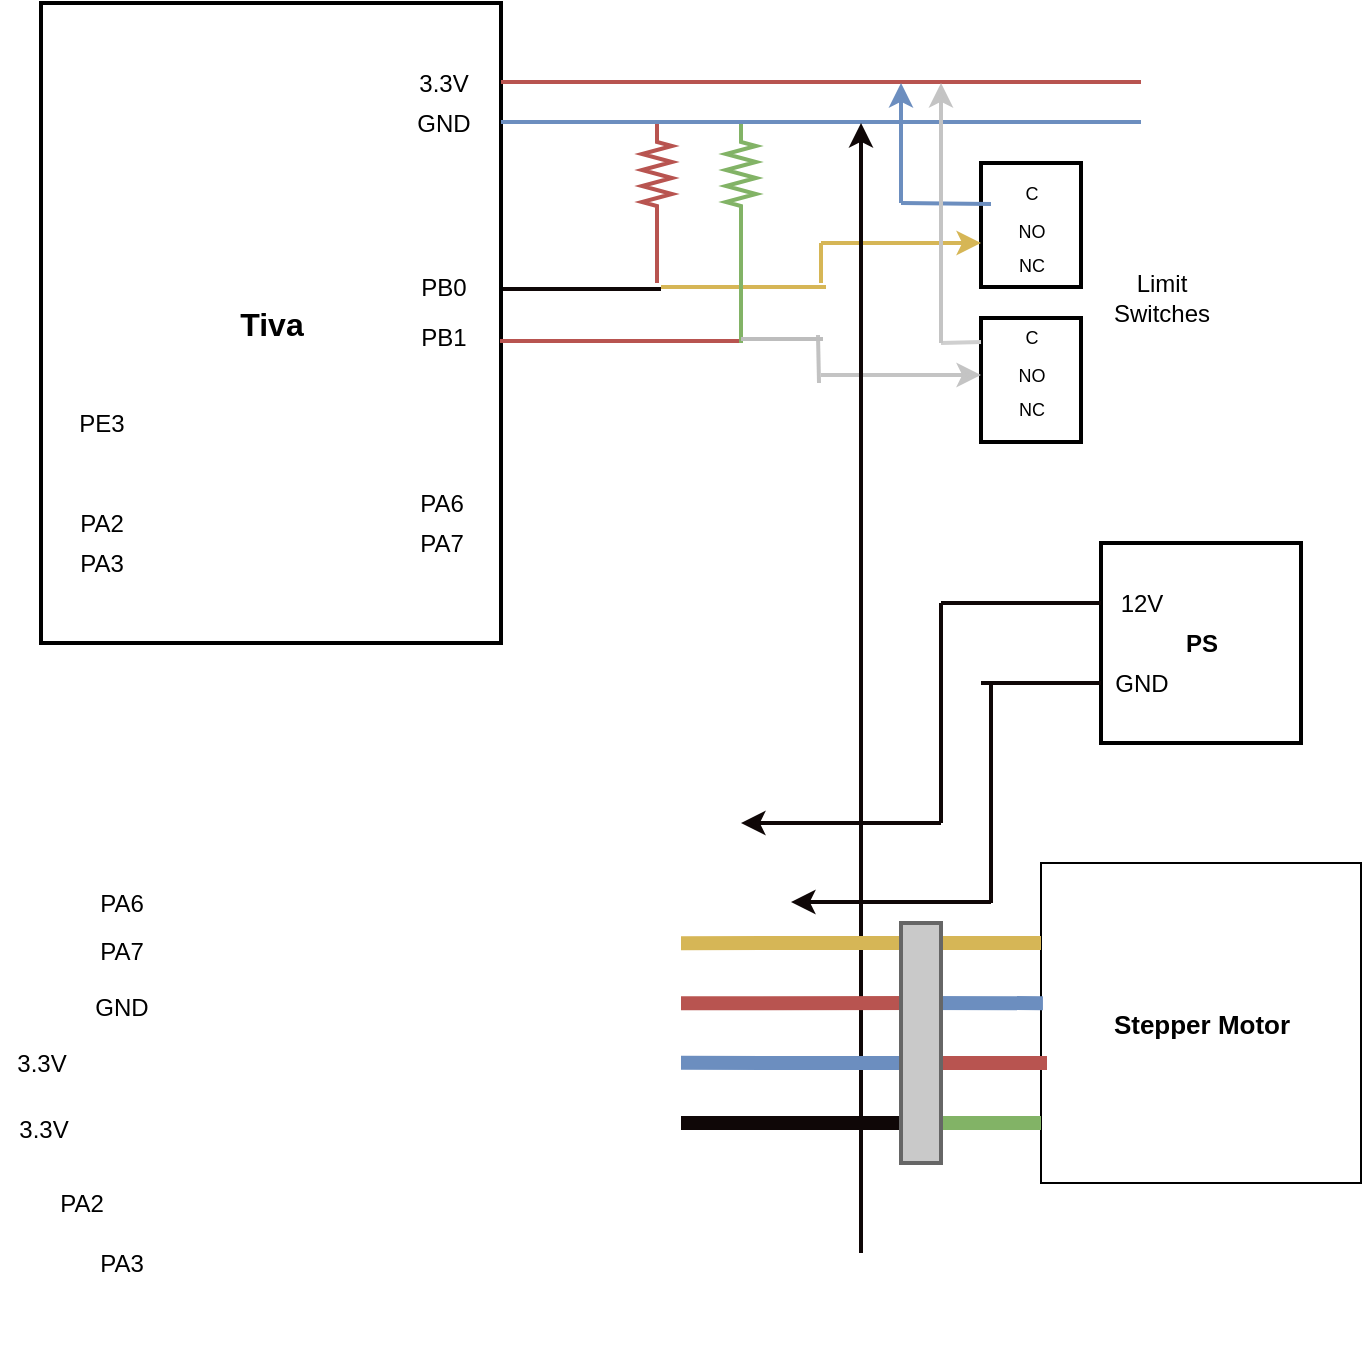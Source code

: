 <mxfile version="12.3.0" type="device" pages="1"><diagram id="Qqd5458BiU07KqzWIK92" name="Page-1"><mxGraphModel dx="1431" dy="906" grid="0" gridSize="10" guides="1" tooltips="1" connect="1" arrows="1" fold="1" page="1" pageScale="1" pageWidth="850" pageHeight="1100" math="0" shadow="0"><root><mxCell id="0"/><mxCell id="1" parent="0"/><mxCell id="OvprZAfqdGX7CYmOQ6QZ-45" value="Tiva" style="rounded=0;whiteSpace=wrap;html=1;strokeWidth=2;fontSize=16;fontStyle=1" vertex="1" parent="1"><mxGeometry x="104.5" y="212.5" width="230" height="320" as="geometry"/></mxCell><mxCell id="OvprZAfqdGX7CYmOQ6QZ-20" value="" style="shape=image;imageAspect=0;aspect=fixed;verticalLabelPosition=bottom;verticalAlign=top;image=https://grobotronics.com/images/detailed/13/DRV8825-pinout.jpg;imageBackground=none;" vertex="1" parent="1"><mxGeometry x="104.5" y="572.5" width="401" height="320" as="geometry"/></mxCell><mxCell id="OvprZAfqdGX7CYmOQ6QZ-2" value="GND" style="text;html=1;strokeColor=none;fillColor=none;align=center;verticalAlign=middle;whiteSpace=wrap;rounded=0;" vertex="1" parent="1"><mxGeometry x="285.5" y="262.5" width="40" height="20" as="geometry"/></mxCell><mxCell id="OvprZAfqdGX7CYmOQ6QZ-4" value="PB0" style="text;html=1;strokeColor=none;fillColor=none;align=center;verticalAlign=middle;whiteSpace=wrap;rounded=0;" vertex="1" parent="1"><mxGeometry x="285.5" y="345" width="40" height="20" as="geometry"/></mxCell><mxCell id="OvprZAfqdGX7CYmOQ6QZ-5" value="PB1" style="text;html=1;strokeColor=none;fillColor=none;align=center;verticalAlign=middle;whiteSpace=wrap;rounded=0;" vertex="1" parent="1"><mxGeometry x="286" y="370" width="40" height="20" as="geometry"/></mxCell><mxCell id="OvprZAfqdGX7CYmOQ6QZ-6" value="PA6" style="text;html=1;strokeColor=none;fillColor=none;align=center;verticalAlign=middle;whiteSpace=wrap;rounded=0;" vertex="1" parent="1"><mxGeometry x="284.5" y="452.5" width="40" height="20" as="geometry"/></mxCell><mxCell id="OvprZAfqdGX7CYmOQ6QZ-7" value="PA7" style="text;html=1;strokeColor=none;fillColor=none;align=center;verticalAlign=middle;whiteSpace=wrap;rounded=0;" vertex="1" parent="1"><mxGeometry x="284.5" y="472.5" width="40" height="20" as="geometry"/></mxCell><mxCell id="OvprZAfqdGX7CYmOQ6QZ-8" value="PA2&lt;span style=&quot;color: rgba(0 , 0 , 0 , 0) ; font-family: monospace ; font-size: 0px ; white-space: nowrap&quot;&gt;%3CmxGraphModel%3E%3Croot%3E%3CmxCell%20id%3D%220%22%2F%3E%3CmxCell%20id%3D%221%22%20parent%3D%220%22%2F%3E%3CmxCell%20id%3D%222%22%20value%3D%22PB1%22%20style%3D%22text%3Bhtml%3D1%3BstrokeColor%3Dnone%3BfillColor%3Dnone%3Balign%3Dcenter%3BverticalAlign%3Dmiddle%3BwhiteSpace%3Dwrap%3Brounded%3D0%3B%22%20vertex%3D%221%22%20parent%3D%221%22%3E%3CmxGeometry%20x%3D%22300%22%20y%3D%22260%22%20width%3D%2240%22%20height%3D%2220%22%20as%3D%22geometry%22%2F%3E%3C%2FmxCell%3E%3C%2Froot%3E%3C%2FmxGraphModel%3E&lt;/span&gt;" style="text;html=1;strokeColor=none;fillColor=none;align=center;verticalAlign=middle;whiteSpace=wrap;rounded=0;" vertex="1" parent="1"><mxGeometry x="114.5" y="462.5" width="40" height="20" as="geometry"/></mxCell><mxCell id="OvprZAfqdGX7CYmOQ6QZ-9" value="PA3" style="text;html=1;strokeColor=none;fillColor=none;align=center;verticalAlign=middle;whiteSpace=wrap;rounded=0;" vertex="1" parent="1"><mxGeometry x="114.5" y="482.5" width="40" height="20" as="geometry"/></mxCell><mxCell id="OvprZAfqdGX7CYmOQ6QZ-10" value="PE3" style="text;html=1;strokeColor=none;fillColor=none;align=center;verticalAlign=middle;whiteSpace=wrap;rounded=0;" vertex="1" parent="1"><mxGeometry x="114.5" y="412.5" width="40" height="20" as="geometry"/></mxCell><mxCell id="OvprZAfqdGX7CYmOQ6QZ-22" value="PA6" style="text;html=1;strokeColor=none;fillColor=none;align=center;verticalAlign=middle;whiteSpace=wrap;rounded=0;" vertex="1" parent="1"><mxGeometry x="124.5" y="652.5" width="40" height="20" as="geometry"/></mxCell><mxCell id="OvprZAfqdGX7CYmOQ6QZ-23" value="PA7" style="text;html=1;strokeColor=none;fillColor=none;align=center;verticalAlign=middle;whiteSpace=wrap;rounded=0;" vertex="1" parent="1"><mxGeometry x="124.5" y="676.5" width="40" height="20" as="geometry"/></mxCell><mxCell id="OvprZAfqdGX7CYmOQ6QZ-24" value="PA3" style="text;html=1;strokeColor=none;fillColor=none;align=center;verticalAlign=middle;whiteSpace=wrap;rounded=0;" vertex="1" parent="1"><mxGeometry x="124.5" y="832.5" width="40" height="20" as="geometry"/></mxCell><mxCell id="OvprZAfqdGX7CYmOQ6QZ-26" value="PA2&lt;span style=&quot;color: rgba(0 , 0 , 0 , 0) ; font-family: monospace ; font-size: 0px ; white-space: nowrap&quot;&gt;%3CmxGraphModel%3E%3Croot%3E%3CmxCell%20id%3D%220%22%2F%3E%3CmxCell%20id%3D%221%22%20parent%3D%220%22%2F%3E%3CmxCell%20id%3D%222%22%20value%3D%22PB1%22%20style%3D%22text%3Bhtml%3D1%3BstrokeColor%3Dnone%3BfillColor%3Dnone%3Balign%3Dcenter%3BverticalAlign%3Dmiddle%3BwhiteSpace%3Dwrap%3Brounded%3D0%3B%22%20vertex%3D%221%22%20parent%3D%221%22%3E%3CmxGeometry%20x%3D%22300%22%20y%3D%22260%22%20width%3D%2240%22%20height%3D%2220%22%20as%3D%22geometry%22%2F%3E%3C%2FmxCell%3E%3C%2Froot%3E%3C%2FmxGraphModel%3E&lt;/span&gt;" style="text;html=1;strokeColor=none;fillColor=none;align=center;verticalAlign=middle;whiteSpace=wrap;rounded=0;" vertex="1" parent="1"><mxGeometry x="104.5" y="802.5" width="40" height="20" as="geometry"/></mxCell><mxCell id="OvprZAfqdGX7CYmOQ6QZ-27" value="3.3V" style="text;html=1;strokeColor=none;fillColor=none;align=center;verticalAlign=middle;whiteSpace=wrap;rounded=0;" vertex="1" parent="1"><mxGeometry x="285.5" y="242.5" width="40" height="20" as="geometry"/></mxCell><mxCell id="OvprZAfqdGX7CYmOQ6QZ-3" value="3.3V" style="text;html=1;strokeColor=none;fillColor=none;align=center;verticalAlign=middle;whiteSpace=wrap;rounded=0;" vertex="1" parent="1"><mxGeometry x="84.5" y="732.5" width="40" height="20" as="geometry"/></mxCell><mxCell id="OvprZAfqdGX7CYmOQ6QZ-28" value="3.3V" style="text;html=1;strokeColor=none;fillColor=none;align=center;verticalAlign=middle;whiteSpace=wrap;rounded=0;" vertex="1" parent="1"><mxGeometry x="85.5" y="765.5" width="40" height="20" as="geometry"/></mxCell><mxCell id="OvprZAfqdGX7CYmOQ6QZ-29" value="GND" style="text;html=1;strokeColor=none;fillColor=none;align=center;verticalAlign=middle;whiteSpace=wrap;rounded=0;" vertex="1" parent="1"><mxGeometry x="124.5" y="704.5" width="40" height="20" as="geometry"/></mxCell><mxCell id="OvprZAfqdGX7CYmOQ6QZ-32" value="Stepper Motor" style="whiteSpace=wrap;html=1;aspect=fixed;fontStyle=1;fontSize=13;" vertex="1" parent="1"><mxGeometry x="604.5" y="642.5" width="160" height="160" as="geometry"/></mxCell><mxCell id="OvprZAfqdGX7CYmOQ6QZ-33" value="" style="endArrow=none;html=1;fillColor=#f8cecc;strokeColor=#b85450;strokeWidth=7;" edge="1" parent="1"><mxGeometry width="50" height="50" relative="1" as="geometry"><mxPoint x="544.5" y="742.5" as="sourcePoint"/><mxPoint x="607.5" y="742.5" as="targetPoint"/></mxGeometry></mxCell><mxCell id="OvprZAfqdGX7CYmOQ6QZ-34" value="" style="endArrow=none;html=1;fillColor=#fff2cc;strokeColor=#d6b656;entryX=0;entryY=0.25;entryDx=0;entryDy=0;strokeWidth=7;" edge="1" parent="1" target="OvprZAfqdGX7CYmOQ6QZ-32"><mxGeometry width="50" height="50" relative="1" as="geometry"><mxPoint x="544.5" y="682.5" as="sourcePoint"/><mxPoint x="614.5" y="772.5" as="targetPoint"/></mxGeometry></mxCell><mxCell id="OvprZAfqdGX7CYmOQ6QZ-35" value="" style="endArrow=none;html=1;fillColor=#d5e8d4;strokeColor=#82b366;strokeWidth=7;" edge="1" parent="1"><mxGeometry width="50" height="50" relative="1" as="geometry"><mxPoint x="544.5" y="772.5" as="sourcePoint"/><mxPoint x="604.5" y="772.5" as="targetPoint"/></mxGeometry></mxCell><mxCell id="OvprZAfqdGX7CYmOQ6QZ-36" value="" style="endArrow=none;html=1;fillColor=#dae8fc;strokeColor=#6c8ebf;strokeWidth=7;exitX=0.006;exitY=0.438;exitDx=0;exitDy=0;exitPerimeter=0;" edge="1" parent="1" source="OvprZAfqdGX7CYmOQ6QZ-32"><mxGeometry width="50" height="50" relative="1" as="geometry"><mxPoint x="604.5" y="792.5" as="sourcePoint"/><mxPoint x="544.5" y="712.5" as="targetPoint"/></mxGeometry></mxCell><mxCell id="OvprZAfqdGX7CYmOQ6QZ-38" value="" style="endArrow=none;html=1;strokeWidth=2;fillColor=#f8cecc;strokeColor=#0F0707;" edge="1" parent="1"><mxGeometry width="50" height="50" relative="1" as="geometry"><mxPoint x="335.5" y="355.5" as="sourcePoint"/><mxPoint x="414.5" y="355.5" as="targetPoint"/></mxGeometry></mxCell><mxCell id="OvprZAfqdGX7CYmOQ6QZ-40" value="" style="pointerEvents=1;verticalLabelPosition=bottom;shadow=0;dashed=0;align=center;html=1;verticalAlign=top;shape=mxgraph.electrical.resistors.resistor_2;strokeWidth=2;rotation=-90;fillColor=#f8cecc;strokeColor=#b85450;" vertex="1" parent="1"><mxGeometry x="387.5" y="290.5" width="50" height="15" as="geometry"/></mxCell><mxCell id="OvprZAfqdGX7CYmOQ6QZ-43" value="" style="endArrow=none;html=1;strokeWidth=2;fillColor=#dae8fc;strokeColor=#6c8ebf;" edge="1" parent="1"><mxGeometry width="50" height="50" relative="1" as="geometry"><mxPoint x="334.5" y="272" as="sourcePoint"/><mxPoint x="654.5" y="272" as="targetPoint"/></mxGeometry></mxCell><mxCell id="OvprZAfqdGX7CYmOQ6QZ-47" value="" style="endArrow=none;html=1;strokeWidth=2;entryX=0;entryY=0.5;entryDx=0;entryDy=0;entryPerimeter=0;fillColor=#f8cecc;strokeColor=#b85450;" edge="1" parent="1" target="OvprZAfqdGX7CYmOQ6QZ-40"><mxGeometry width="50" height="50" relative="1" as="geometry"><mxPoint x="412.5" y="352.5" as="sourcePoint"/><mxPoint x="434.5" y="365.5" as="targetPoint"/></mxGeometry></mxCell><mxCell id="OvprZAfqdGX7CYmOQ6QZ-48" value="" style="rounded=0;whiteSpace=wrap;html=1;strokeWidth=2;" vertex="1" parent="1"><mxGeometry x="574.5" y="292.5" width="50" height="62" as="geometry"/></mxCell><mxCell id="OvprZAfqdGX7CYmOQ6QZ-50" value="" style="endArrow=none;html=1;strokeWidth=2;fillColor=#fff2cc;strokeColor=#d6b656;" edge="1" parent="1"><mxGeometry width="50" height="50" relative="1" as="geometry"><mxPoint x="494.5" y="352.5" as="sourcePoint"/><mxPoint x="494.5" y="332.5" as="targetPoint"/></mxGeometry></mxCell><mxCell id="OvprZAfqdGX7CYmOQ6QZ-52" value="" style="rounded=0;whiteSpace=wrap;html=1;strokeWidth=2;" vertex="1" parent="1"><mxGeometry x="574.5" y="370" width="50" height="62" as="geometry"/></mxCell><mxCell id="OvprZAfqdGX7CYmOQ6QZ-53" value="NO" style="text;html=1;strokeColor=none;fillColor=none;align=center;verticalAlign=middle;whiteSpace=wrap;rounded=0;fontSize=9;" vertex="1" parent="1"><mxGeometry x="579.5" y="317" width="40" height="20" as="geometry"/></mxCell><mxCell id="OvprZAfqdGX7CYmOQ6QZ-54" value="" style="endArrow=none;html=1;strokeWidth=2;fillColor=#fff2cc;strokeColor=#d6b656;entryX=-0.02;entryY=0.629;entryDx=0;entryDy=0;entryPerimeter=0;" edge="1" parent="1"><mxGeometry width="50" height="50" relative="1" as="geometry"><mxPoint x="414.5" y="354.5" as="sourcePoint"/><mxPoint x="497" y="354.498" as="targetPoint"/></mxGeometry></mxCell><mxCell id="OvprZAfqdGX7CYmOQ6QZ-55" value="C" style="text;html=1;strokeColor=none;fillColor=none;align=center;verticalAlign=middle;whiteSpace=wrap;rounded=0;fontSize=9;" vertex="1" parent="1"><mxGeometry x="579.5" y="298" width="40" height="20" as="geometry"/></mxCell><mxCell id="OvprZAfqdGX7CYmOQ6QZ-60" value="" style="endArrow=none;html=1;strokeWidth=2;fillColor=#f8cecc;strokeColor=#b85450;" edge="1" parent="1"><mxGeometry width="50" height="50" relative="1" as="geometry"><mxPoint x="334" y="381.5" as="sourcePoint"/><mxPoint x="454.5" y="381.5" as="targetPoint"/></mxGeometry></mxCell><mxCell id="OvprZAfqdGX7CYmOQ6QZ-61" value="" style="pointerEvents=1;verticalLabelPosition=bottom;shadow=0;dashed=0;align=center;html=1;verticalAlign=top;shape=mxgraph.electrical.resistors.resistor_2;strokeWidth=2;rotation=-90;fillColor=#d5e8d4;strokeColor=#82b366;" vertex="1" parent="1"><mxGeometry x="429.5" y="290.5" width="50" height="15" as="geometry"/></mxCell><mxCell id="OvprZAfqdGX7CYmOQ6QZ-62" value="" style="endArrow=none;html=1;strokeWidth=2;entryX=0;entryY=0.5;entryDx=0;entryDy=0;entryPerimeter=0;fillColor=#d5e8d4;strokeColor=#82b366;" edge="1" parent="1" target="OvprZAfqdGX7CYmOQ6QZ-61"><mxGeometry width="50" height="50" relative="1" as="geometry"><mxPoint x="454.5" y="382.5" as="sourcePoint"/><mxPoint x="484.5" y="517.5" as="targetPoint"/></mxGeometry></mxCell><mxCell id="OvprZAfqdGX7CYmOQ6QZ-63" value="" style="endArrow=none;html=1;strokeWidth=2;fillColor=#f5f5f5;strokeColor=#C2C2C2;" edge="1" parent="1"><mxGeometry width="50" height="50" relative="1" as="geometry"><mxPoint x="493" y="378.5" as="sourcePoint"/><mxPoint x="493.5" y="402.5" as="targetPoint"/></mxGeometry></mxCell><mxCell id="OvprZAfqdGX7CYmOQ6QZ-65" value="" style="endArrow=none;html=1;strokeWidth=2;entryX=-0.02;entryY=0.629;entryDx=0;entryDy=0;entryPerimeter=0;fillColor=#f5f5f5;strokeColor=#BDBDBD;" edge="1" parent="1"><mxGeometry width="50" height="50" relative="1" as="geometry"><mxPoint x="454.5" y="380.5" as="sourcePoint"/><mxPoint x="495.5" y="380.498" as="targetPoint"/></mxGeometry></mxCell><mxCell id="OvprZAfqdGX7CYmOQ6QZ-66" value="" style="endArrow=none;html=1;strokeWidth=2;fillColor=#f8cecc;strokeColor=#b85450;" edge="1" parent="1"><mxGeometry width="50" height="50" relative="1" as="geometry"><mxPoint x="334.5" y="252" as="sourcePoint"/><mxPoint x="654.5" y="252" as="targetPoint"/></mxGeometry></mxCell><mxCell id="OvprZAfqdGX7CYmOQ6QZ-67" value="NC" style="text;html=1;strokeColor=none;fillColor=none;align=center;verticalAlign=middle;whiteSpace=wrap;rounded=0;fontSize=9;" vertex="1" parent="1"><mxGeometry x="579.5" y="334" width="40" height="20" as="geometry"/></mxCell><mxCell id="OvprZAfqdGX7CYmOQ6QZ-73" value="NO" style="text;html=1;strokeColor=none;fillColor=none;align=center;verticalAlign=middle;whiteSpace=wrap;rounded=0;fontSize=9;" vertex="1" parent="1"><mxGeometry x="579.5" y="389" width="40" height="20" as="geometry"/></mxCell><mxCell id="OvprZAfqdGX7CYmOQ6QZ-75" value="NC" style="text;html=1;strokeColor=none;fillColor=none;align=center;verticalAlign=middle;whiteSpace=wrap;rounded=0;fontSize=9;" vertex="1" parent="1"><mxGeometry x="579.5" y="406" width="40" height="20" as="geometry"/></mxCell><mxCell id="OvprZAfqdGX7CYmOQ6QZ-74" value="C" style="text;html=1;strokeColor=none;fillColor=none;align=center;verticalAlign=middle;whiteSpace=wrap;rounded=0;fontSize=9;" vertex="1" parent="1"><mxGeometry x="579.5" y="370" width="40" height="20" as="geometry"/></mxCell><mxCell id="OvprZAfqdGX7CYmOQ6QZ-77" value="" style="endArrow=none;html=1;strokeColor=#6c8ebf;strokeWidth=2;fontSize=9;fillColor=#dae8fc;entryX=0;entryY=0.75;entryDx=0;entryDy=0;" edge="1" parent="1" target="OvprZAfqdGX7CYmOQ6QZ-55"><mxGeometry width="50" height="50" relative="1" as="geometry"><mxPoint x="534.5" y="312.5" as="sourcePoint"/><mxPoint x="544.5" y="262.5" as="targetPoint"/></mxGeometry></mxCell><mxCell id="OvprZAfqdGX7CYmOQ6QZ-78" value="" style="endArrow=none;html=1;strokeWidth=2;fillColor=#f5f5f5;strokeColor=#CFCFCF;entryX=0;entryY=0.5;entryDx=0;entryDy=0;" edge="1" parent="1"><mxGeometry width="50" height="50" relative="1" as="geometry"><mxPoint x="554.5" y="382.5" as="sourcePoint"/><mxPoint x="574.5" y="382" as="targetPoint"/></mxGeometry></mxCell><mxCell id="OvprZAfqdGX7CYmOQ6QZ-80" value="" style="endArrow=classic;html=1;strokeColor=#d6b656;strokeWidth=2;fontSize=9;fillColor=#fff2cc;" edge="1" parent="1"><mxGeometry width="50" height="50" relative="1" as="geometry"><mxPoint x="494.5" y="332.5" as="sourcePoint"/><mxPoint x="574.5" y="332.5" as="targetPoint"/></mxGeometry></mxCell><mxCell id="OvprZAfqdGX7CYmOQ6QZ-82" value="" style="endArrow=classic;html=1;strokeColor=#C4C4C4;strokeWidth=2;fontSize=9;fillColor=#f5f5f5;" edge="1" parent="1"><mxGeometry width="50" height="50" relative="1" as="geometry"><mxPoint x="494.5" y="398.5" as="sourcePoint"/><mxPoint x="574.5" y="398.5" as="targetPoint"/></mxGeometry></mxCell><mxCell id="OvprZAfqdGX7CYmOQ6QZ-83" value="" style="endArrow=classic;html=1;strokeColor=#6c8ebf;strokeWidth=2;fontSize=9;fillColor=#dae8fc;" edge="1" parent="1"><mxGeometry width="50" height="50" relative="1" as="geometry"><mxPoint x="534.5" y="312.5" as="sourcePoint"/><mxPoint x="534.5" y="252.5" as="targetPoint"/></mxGeometry></mxCell><mxCell id="OvprZAfqdGX7CYmOQ6QZ-86" value="" style="endArrow=classic;html=1;strokeColor=#C4C4C4;strokeWidth=2;fontSize=9;fillColor=#dae8fc;" edge="1" parent="1"><mxGeometry width="50" height="50" relative="1" as="geometry"><mxPoint x="554.5" y="382.5" as="sourcePoint"/><mxPoint x="554.5" y="252.5" as="targetPoint"/></mxGeometry></mxCell><mxCell id="OvprZAfqdGX7CYmOQ6QZ-87" value="Limit Switches" style="text;html=1;strokeColor=none;fillColor=none;align=center;verticalAlign=middle;whiteSpace=wrap;rounded=0;fontSize=12;" vertex="1" parent="1"><mxGeometry x="644.5" y="350" width="40" height="20" as="geometry"/></mxCell><mxCell id="OvprZAfqdGX7CYmOQ6QZ-89" value="" style="endArrow=classic;html=1;strokeColor=#0F0707;strokeWidth=2;fontSize=16;" edge="1" parent="1"><mxGeometry width="50" height="50" relative="1" as="geometry"><mxPoint x="514.5" y="837.5" as="sourcePoint"/><mxPoint x="514.5" y="272.5" as="targetPoint"/></mxGeometry></mxCell><mxCell id="OvprZAfqdGX7CYmOQ6QZ-90" value="PS" style="whiteSpace=wrap;html=1;aspect=fixed;strokeWidth=2;fontSize=12;fontStyle=1" vertex="1" parent="1"><mxGeometry x="634.5" y="482.5" width="100" height="100" as="geometry"/></mxCell><mxCell id="OvprZAfqdGX7CYmOQ6QZ-97" value="GND" style="text;html=1;strokeColor=none;fillColor=none;align=center;verticalAlign=middle;whiteSpace=wrap;rounded=0;" vertex="1" parent="1"><mxGeometry x="634.5" y="542.5" width="40" height="20" as="geometry"/></mxCell><mxCell id="OvprZAfqdGX7CYmOQ6QZ-98" value="12V" style="text;html=1;strokeColor=none;fillColor=none;align=center;verticalAlign=middle;whiteSpace=wrap;rounded=0;" vertex="1" parent="1"><mxGeometry x="634.5" y="502.5" width="40" height="20" as="geometry"/></mxCell><mxCell id="OvprZAfqdGX7CYmOQ6QZ-99" value="" style="endArrow=classic;html=1;strokeColor=#0F0707;strokeWidth=2;fontSize=13;" edge="1" parent="1"><mxGeometry width="50" height="50" relative="1" as="geometry"><mxPoint x="554.5" y="622.5" as="sourcePoint"/><mxPoint x="454.5" y="622.5" as="targetPoint"/></mxGeometry></mxCell><mxCell id="OvprZAfqdGX7CYmOQ6QZ-100" value="" style="endArrow=none;html=1;strokeColor=#0F0707;strokeWidth=2;fontSize=13;" edge="1" parent="1"><mxGeometry width="50" height="50" relative="1" as="geometry"><mxPoint x="554.5" y="622.5" as="sourcePoint"/><mxPoint x="554.5" y="512.5" as="targetPoint"/></mxGeometry></mxCell><mxCell id="OvprZAfqdGX7CYmOQ6QZ-101" value="" style="endArrow=none;html=1;strokeColor=#0F0707;strokeWidth=2;fontSize=13;exitX=0;exitY=0.5;exitDx=0;exitDy=0;" edge="1" parent="1" source="OvprZAfqdGX7CYmOQ6QZ-98"><mxGeometry width="50" height="50" relative="1" as="geometry"><mxPoint x="564.5" y="632.5" as="sourcePoint"/><mxPoint x="554.5" y="512.5" as="targetPoint"/></mxGeometry></mxCell><mxCell id="OvprZAfqdGX7CYmOQ6QZ-102" value="" style="endArrow=classic;html=1;strokeColor=#0F0707;strokeWidth=2;fontSize=13;" edge="1" parent="1"><mxGeometry width="50" height="50" relative="1" as="geometry"><mxPoint x="579.5" y="662" as="sourcePoint"/><mxPoint x="479.5" y="662" as="targetPoint"/></mxGeometry></mxCell><mxCell id="OvprZAfqdGX7CYmOQ6QZ-103" value="" style="endArrow=none;html=1;strokeColor=#0F0707;strokeWidth=2;fontSize=13;" edge="1" parent="1"><mxGeometry width="50" height="50" relative="1" as="geometry"><mxPoint x="579.5" y="662.5" as="sourcePoint"/><mxPoint x="579.5" y="552.5" as="targetPoint"/></mxGeometry></mxCell><mxCell id="OvprZAfqdGX7CYmOQ6QZ-104" value="" style="endArrow=none;html=1;strokeColor=#0F0707;strokeWidth=2;fontSize=13;exitX=0;exitY=0.5;exitDx=0;exitDy=0;" edge="1" parent="1" source="OvprZAfqdGX7CYmOQ6QZ-97"><mxGeometry width="50" height="50" relative="1" as="geometry"><mxPoint x="644.5" y="522.5" as="sourcePoint"/><mxPoint x="574.5" y="552.5" as="targetPoint"/></mxGeometry></mxCell><mxCell id="OvprZAfqdGX7CYmOQ6QZ-105" value="" style="endArrow=none;html=1;fillColor=#fff2cc;strokeColor=#0F0707;strokeWidth=7;exitX=0.798;exitY=0.625;exitDx=0;exitDy=0;exitPerimeter=0;" edge="1" parent="1" source="OvprZAfqdGX7CYmOQ6QZ-20"><mxGeometry width="50" height="50" relative="1" as="geometry"><mxPoint x="542.998" y="893.06" as="sourcePoint"/><mxPoint x="542.5" y="772.5" as="targetPoint"/></mxGeometry></mxCell><mxCell id="OvprZAfqdGX7CYmOQ6QZ-106" value="" style="endArrow=none;html=1;fillColor=#fff2cc;strokeColor=#d6b656;strokeWidth=7;exitX=0.798;exitY=0.344;exitDx=0;exitDy=0;exitPerimeter=0;" edge="1" parent="1" source="OvprZAfqdGX7CYmOQ6QZ-20"><mxGeometry width="50" height="50" relative="1" as="geometry"><mxPoint x="543" y="832.5" as="sourcePoint"/><mxPoint x="543.5" y="682.5" as="targetPoint"/></mxGeometry></mxCell><mxCell id="OvprZAfqdGX7CYmOQ6QZ-107" value="" style="endArrow=none;html=1;fillColor=#dae8fc;strokeColor=#6c8ebf;strokeWidth=7;exitX=0.798;exitY=0.531;exitDx=0;exitDy=0;exitPerimeter=0;" edge="1" parent="1" source="OvprZAfqdGX7CYmOQ6QZ-20"><mxGeometry width="50" height="50" relative="1" as="geometry"><mxPoint x="542.998" y="922.5" as="sourcePoint"/><mxPoint x="544.5" y="742.5" as="targetPoint"/></mxGeometry></mxCell><mxCell id="OvprZAfqdGX7CYmOQ6QZ-108" value="" style="endArrow=none;html=1;fillColor=#f8cecc;strokeColor=#b85450;strokeWidth=7;entryX=0.798;entryY=0.438;entryDx=0;entryDy=0;entryPerimeter=0;" edge="1" parent="1" target="OvprZAfqdGX7CYmOQ6QZ-20"><mxGeometry width="50" height="50" relative="1" as="geometry"><mxPoint x="544.5" y="712.5" as="sourcePoint"/><mxPoint x="542.5" y="802.5" as="targetPoint"/></mxGeometry></mxCell><mxCell id="OvprZAfqdGX7CYmOQ6QZ-109" value="" style="rounded=0;whiteSpace=wrap;html=1;strokeWidth=2;fontSize=13;rotation=90;fillColor=#C9C9C9;strokeColor=#666666;fontColor=#333333;" vertex="1" parent="1"><mxGeometry x="484.5" y="722.5" width="120" height="20" as="geometry"/></mxCell></root></mxGraphModel></diagram></mxfile>